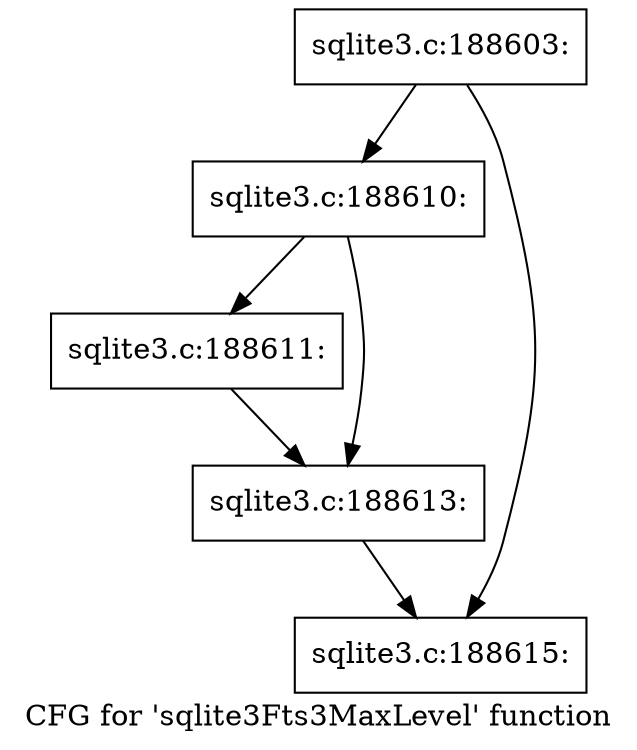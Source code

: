 digraph "CFG for 'sqlite3Fts3MaxLevel' function" {
	label="CFG for 'sqlite3Fts3MaxLevel' function";

	Node0x55c0fb2598f0 [shape=record,label="{sqlite3.c:188603:}"];
	Node0x55c0fb2598f0 -> Node0x55c0fb260140;
	Node0x55c0fb2598f0 -> Node0x55c0fb260190;
	Node0x55c0fb260140 [shape=record,label="{sqlite3.c:188610:}"];
	Node0x55c0fb260140 -> Node0x55c0fb2605a0;
	Node0x55c0fb260140 -> Node0x55c0fb2605f0;
	Node0x55c0fb2605a0 [shape=record,label="{sqlite3.c:188611:}"];
	Node0x55c0fb2605a0 -> Node0x55c0fb2605f0;
	Node0x55c0fb2605f0 [shape=record,label="{sqlite3.c:188613:}"];
	Node0x55c0fb2605f0 -> Node0x55c0fb260190;
	Node0x55c0fb260190 [shape=record,label="{sqlite3.c:188615:}"];
}
